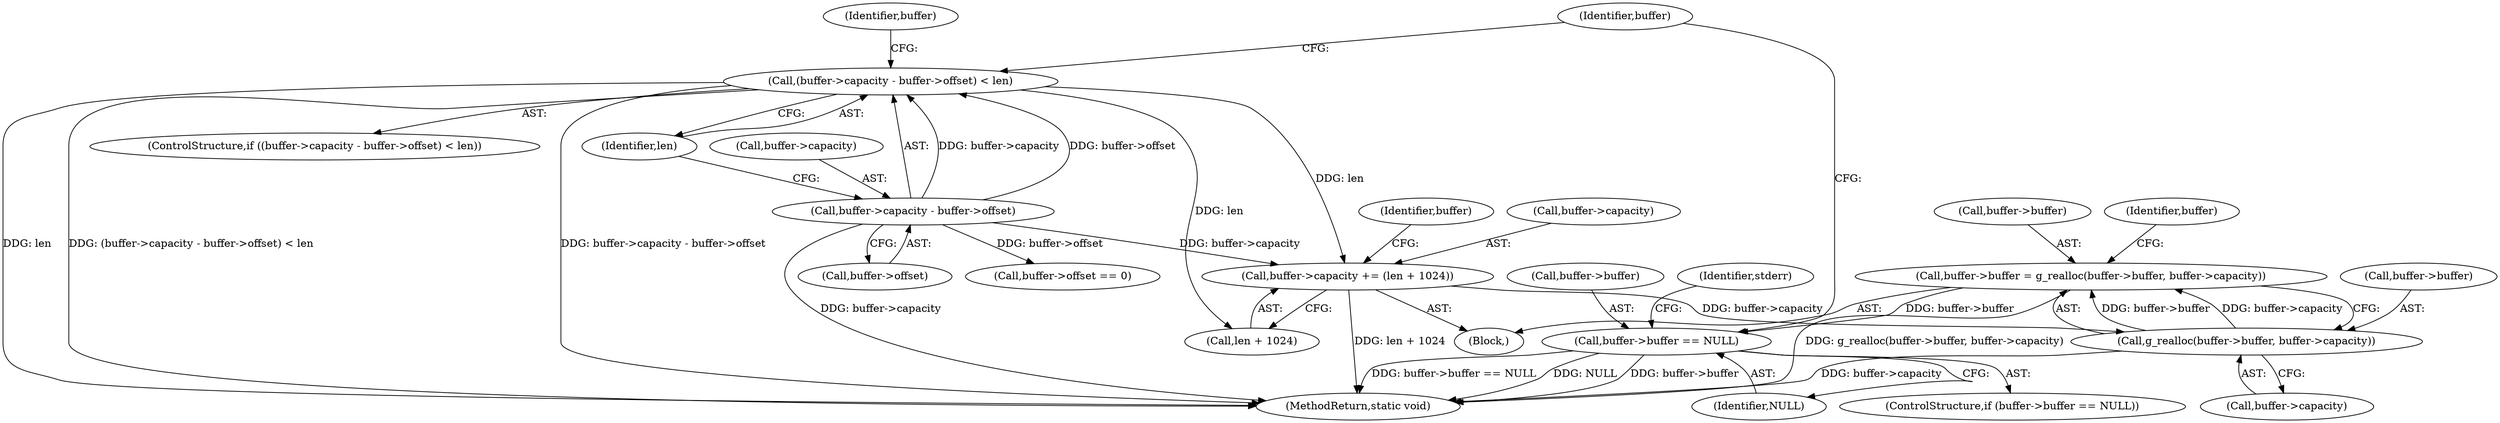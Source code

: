 digraph "0_qemu_9f64916da20eea67121d544698676295bbb105a7_10@API" {
"1000236" [label="(Call,buffer->buffer = g_realloc(buffer->buffer, buffer->capacity))"];
"1000240" [label="(Call,g_realloc(buffer->buffer, buffer->capacity))"];
"1000229" [label="(Call,buffer->capacity += (len + 1024))"];
"1000219" [label="(Call,(buffer->capacity - buffer->offset) < len)"];
"1000220" [label="(Call,buffer->capacity - buffer->offset)"];
"1000248" [label="(Call,buffer->buffer == NULL)"];
"1000227" [label="(Identifier,len)"];
"1000224" [label="(Call,buffer->offset)"];
"1000255" [label="(Identifier,stderr)"];
"1000241" [label="(Call,buffer->buffer)"];
"1000220" [label="(Call,buffer->capacity - buffer->offset)"];
"1000218" [label="(ControlStructure,if ((buffer->capacity - buffer->offset) < len))"];
"1000252" [label="(Identifier,NULL)"];
"1000247" [label="(ControlStructure,if (buffer->buffer == NULL))"];
"1000230" [label="(Call,buffer->capacity)"];
"1000261" [label="(Call,buffer->offset == 0)"];
"1000219" [label="(Call,(buffer->capacity - buffer->offset) < len)"];
"1000417" [label="(MethodReturn,static void)"];
"1000250" [label="(Identifier,buffer)"];
"1000240" [label="(Call,g_realloc(buffer->buffer, buffer->capacity))"];
"1000229" [label="(Call,buffer->capacity += (len + 1024))"];
"1000248" [label="(Call,buffer->buffer == NULL)"];
"1000236" [label="(Call,buffer->buffer = g_realloc(buffer->buffer, buffer->capacity))"];
"1000244" [label="(Call,buffer->capacity)"];
"1000249" [label="(Call,buffer->buffer)"];
"1000233" [label="(Call,len + 1024)"];
"1000231" [label="(Identifier,buffer)"];
"1000221" [label="(Call,buffer->capacity)"];
"1000237" [label="(Call,buffer->buffer)"];
"1000228" [label="(Block,)"];
"1000238" [label="(Identifier,buffer)"];
"1000263" [label="(Identifier,buffer)"];
"1000236" -> "1000228"  [label="AST: "];
"1000236" -> "1000240"  [label="CFG: "];
"1000237" -> "1000236"  [label="AST: "];
"1000240" -> "1000236"  [label="AST: "];
"1000250" -> "1000236"  [label="CFG: "];
"1000236" -> "1000417"  [label="DDG: g_realloc(buffer->buffer, buffer->capacity)"];
"1000240" -> "1000236"  [label="DDG: buffer->buffer"];
"1000240" -> "1000236"  [label="DDG: buffer->capacity"];
"1000236" -> "1000248"  [label="DDG: buffer->buffer"];
"1000240" -> "1000244"  [label="CFG: "];
"1000241" -> "1000240"  [label="AST: "];
"1000244" -> "1000240"  [label="AST: "];
"1000240" -> "1000417"  [label="DDG: buffer->capacity"];
"1000229" -> "1000240"  [label="DDG: buffer->capacity"];
"1000229" -> "1000228"  [label="AST: "];
"1000229" -> "1000233"  [label="CFG: "];
"1000230" -> "1000229"  [label="AST: "];
"1000233" -> "1000229"  [label="AST: "];
"1000238" -> "1000229"  [label="CFG: "];
"1000229" -> "1000417"  [label="DDG: len + 1024"];
"1000219" -> "1000229"  [label="DDG: len"];
"1000220" -> "1000229"  [label="DDG: buffer->capacity"];
"1000219" -> "1000218"  [label="AST: "];
"1000219" -> "1000227"  [label="CFG: "];
"1000220" -> "1000219"  [label="AST: "];
"1000227" -> "1000219"  [label="AST: "];
"1000231" -> "1000219"  [label="CFG: "];
"1000263" -> "1000219"  [label="CFG: "];
"1000219" -> "1000417"  [label="DDG: len"];
"1000219" -> "1000417"  [label="DDG: (buffer->capacity - buffer->offset) < len"];
"1000219" -> "1000417"  [label="DDG: buffer->capacity - buffer->offset"];
"1000220" -> "1000219"  [label="DDG: buffer->capacity"];
"1000220" -> "1000219"  [label="DDG: buffer->offset"];
"1000219" -> "1000233"  [label="DDG: len"];
"1000220" -> "1000224"  [label="CFG: "];
"1000221" -> "1000220"  [label="AST: "];
"1000224" -> "1000220"  [label="AST: "];
"1000227" -> "1000220"  [label="CFG: "];
"1000220" -> "1000417"  [label="DDG: buffer->capacity"];
"1000220" -> "1000261"  [label="DDG: buffer->offset"];
"1000248" -> "1000247"  [label="AST: "];
"1000248" -> "1000252"  [label="CFG: "];
"1000249" -> "1000248"  [label="AST: "];
"1000252" -> "1000248"  [label="AST: "];
"1000255" -> "1000248"  [label="CFG: "];
"1000263" -> "1000248"  [label="CFG: "];
"1000248" -> "1000417"  [label="DDG: buffer->buffer == NULL"];
"1000248" -> "1000417"  [label="DDG: NULL"];
"1000248" -> "1000417"  [label="DDG: buffer->buffer"];
}
